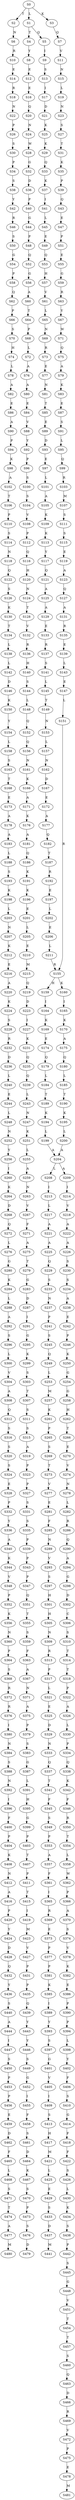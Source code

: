 strict digraph  {
	S0 -> S1 [ label = L ];
	S0 -> S2 [ label = T ];
	S0 -> S3 [ label = K ];
	S1 -> S4 [ label = T ];
	S1 -> S5 [ label = Q ];
	S2 -> S6 [ label = N ];
	S3 -> S7 [ label = Q ];
	S4 -> S8 [ label = Y ];
	S5 -> S9 [ label = I ];
	S6 -> S10 [ label = R ];
	S7 -> S11 [ label = V ];
	S8 -> S12 [ label = E ];
	S9 -> S13 [ label = S ];
	S10 -> S14 [ label = E ];
	S11 -> S15 [ label = N ];
	S12 -> S16 [ label = E ];
	S13 -> S17 [ label = I ];
	S14 -> S18 [ label = R ];
	S15 -> S19 [ label = L ];
	S16 -> S20 [ label = Q ];
	S17 -> S21 [ label = D ];
	S18 -> S22 [ label = N ];
	S19 -> S23 [ label = N ];
	S20 -> S24 [ label = N ];
	S21 -> S25 [ label = K ];
	S22 -> S26 [ label = P ];
	S23 -> S27 [ label = S ];
	S24 -> S28 [ label = W ];
	S25 -> S29 [ label = K ];
	S26 -> S30 [ label = S ];
	S27 -> S31 [ label = T ];
	S28 -> S32 [ label = G ];
	S29 -> S33 [ label = Q ];
	S30 -> S34 [ label = P ];
	S31 -> S35 [ label = K ];
	S32 -> S36 [ label = D ];
	S33 -> S37 [ label = K ];
	S34 -> S38 [ label = S ];
	S35 -> S39 [ label = P ];
	S36 -> S40 [ label = P ];
	S37 -> S41 [ label = I ];
	S38 -> S42 [ label = Y ];
	S39 -> S43 [ label = Q ];
	S40 -> S44 [ label = G ];
	S41 -> S45 [ label = L ];
	S42 -> S46 [ label = R ];
	S43 -> S47 [ label = E ];
	S44 -> S48 [ label = P ];
	S45 -> S49 [ label = E ];
	S46 -> S50 [ label = S ];
	S47 -> S51 [ label = P ];
	S48 -> S52 [ label = Q ];
	S49 -> S53 [ label = Q ];
	S50 -> S54 [ label = G ];
	S51 -> S55 [ label = E ];
	S52 -> S56 [ label = G ];
	S53 -> S57 [ label = H ];
	S54 -> S58 [ label = P ];
	S55 -> S59 [ label = G ];
	S56 -> S60 [ label = A ];
	S57 -> S61 [ label = V ];
	S58 -> S62 [ label = Q ];
	S59 -> S63 [ label = R ];
	S60 -> S64 [ label = T ];
	S61 -> S65 [ label = L ];
	S62 -> S66 [ label = P ];
	S63 -> S67 [ label = Y ];
	S64 -> S68 [ label = P ];
	S65 -> S69 [ label = N ];
	S66 -> S70 [ label = S ];
	S67 -> S71 [ label = W ];
	S68 -> S72 [ label = L ];
	S69 -> S73 [ label = R ];
	S70 -> S74 [ label = H ];
	S71 -> S75 [ label = Q ];
	S72 -> S76 [ label = A ];
	S73 -> S77 [ label = E ];
	S74 -> S78 [ label = L ];
	S75 -> S79 [ label = A ];
	S76 -> S80 [ label = A ];
	S77 -> S81 [ label = N ];
	S78 -> S82 [ label = A ];
	S79 -> S83 [ label = K ];
	S80 -> S84 [ label = E ];
	S81 -> S85 [ label = T ];
	S82 -> S86 [ label = E ];
	S83 -> S87 [ label = E ];
	S84 -> S88 [ label = V ];
	S85 -> S89 [ label = E ];
	S86 -> S90 [ label = A ];
	S87 -> S91 [ label = S ];
	S88 -> S92 [ label = Y ];
	S89 -> S93 [ label = D ];
	S90 -> S94 [ label = P ];
	S91 -> S95 [ label = L ];
	S92 -> S96 [ label = P ];
	S93 -> S97 [ label = E ];
	S94 -> S98 [ label = K ];
	S95 -> S99 [ label = Q ];
	S96 -> S100 [ label = S ];
	S97 -> S101 [ label = L ];
	S98 -> S102 [ label = A ];
	S99 -> S103 [ label = R ];
	S100 -> S104 [ label = S ];
	S101 -> S105 [ label = A ];
	S102 -> S106 [ label = T ];
	S103 -> S107 [ label = M ];
	S104 -> S108 [ label = V ];
	S105 -> S109 [ label = K ];
	S106 -> S110 [ label = P ];
	S107 -> S111 [ label = S ];
	S108 -> S112 [ label = P ];
	S109 -> S113 [ label = K ];
	S110 -> S114 [ label = S ];
	S111 -> S115 [ label = S ];
	S112 -> S116 [ label = Q ];
	S113 -> S117 [ label = Y ];
	S114 -> S118 [ label = N ];
	S115 -> S119 [ label = E ];
	S116 -> S120 [ label = H ];
	S117 -> S121 [ label = Q ];
	S118 -> S122 [ label = Q ];
	S119 -> S123 [ label = A ];
	S120 -> S124 [ label = N ];
	S121 -> S125 [ label = A ];
	S122 -> S126 [ label = S ];
	S123 -> S127 [ label = Q ];
	S124 -> S128 [ label = T ];
	S125 -> S129 [ label = A ];
	S126 -> S130 [ label = K ];
	S127 -> S131 [ label = A ];
	S128 -> S132 [ label = V ];
	S129 -> S133 [ label = E ];
	S130 -> S134 [ label = T ];
	S131 -> S135 [ label = R ];
	S132 -> S136 [ label = R ];
	S133 -> S137 [ label = R ];
	S134 -> S138 [ label = L ];
	S135 -> S139 [ label = E ];
	S136 -> S140 [ label = H ];
	S137 -> S141 [ label = S ];
	S138 -> S142 [ label = L ];
	S139 -> S143 [ label = L ];
	S140 -> S144 [ label = S ];
	S141 -> S145 [ label = L ];
	S142 -> S146 [ label = D ];
	S143 -> S147 [ label = E ];
	S144 -> S148 [ label = L ];
	S145 -> S149 [ label = T ];
	S146 -> S150 [ label = K ];
	S147 -> S151 [ label = L ];
	S148 -> S152 [ label = Q ];
	S149 -> S153 [ label = N ];
	S150 -> S154 [ label = Y ];
	S151 -> S155 [ label = R ];
	S152 -> S156 [ label = Q ];
	S153 -> S157 [ label = L ];
	S154 -> S158 [ label = L ];
	S155 -> S159 [ label = H ];
	S155 -> S160 [ label = K ];
	S156 -> S161 [ label = N ];
	S157 -> S162 [ label = N ];
	S158 -> S163 [ label = S ];
	S159 -> S164 [ label = I ];
	S160 -> S165 [ label = I ];
	S161 -> S166 [ label = K ];
	S162 -> S167 [ label = D ];
	S163 -> S168 [ label = T ];
	S164 -> S169 [ label = K ];
	S165 -> S170 [ label = K ];
	S166 -> S171 [ label = A ];
	S167 -> S172 [ label = E ];
	S168 -> S173 [ label = E ];
	S169 -> S174 [ label = E ];
	S170 -> S175 [ label = A ];
	S171 -> S176 [ label = K ];
	S172 -> S177 [ label = A ];
	S173 -> S178 [ label = A ];
	S174 -> S179 [ label = Q ];
	S175 -> S180 [ label = Q ];
	S176 -> S181 [ label = A ];
	S177 -> S182 [ label = Q ];
	S178 -> S183 [ label = A ];
	S179 -> S184 [ label = L ];
	S180 -> S185 [ label = L ];
	S181 -> S186 [ label = Q ];
	S182 -> S187 [ label = T ];
	S183 -> S188 [ label = L ];
	S184 -> S189 [ label = T ];
	S185 -> S190 [ label = T ];
	S186 -> S191 [ label = K ];
	S187 -> S192 [ label = R ];
	S188 -> S193 [ label = S ];
	S189 -> S194 [ label = K ];
	S190 -> S195 [ label = K ];
	S191 -> S196 [ label = K ];
	S192 -> S197 [ label = E ];
	S193 -> S198 [ label = K ];
	S194 -> S199 [ label = L ];
	S195 -> S200 [ label = L ];
	S196 -> S201 [ label = E ];
	S197 -> S202 [ label = L ];
	S198 -> S203 [ label = L ];
	S199 -> S204 [ label = A ];
	S200 -> S204 [ label = A ];
	S201 -> S205 [ label = L ];
	S202 -> S206 [ label = E ];
	S203 -> S207 [ label = N ];
	S204 -> S208 [ label = L ];
	S204 -> S209 [ label = A ];
	S205 -> S210 [ label = E ];
	S206 -> S211 [ label = L ];
	S207 -> S212 [ label = K ];
	S208 -> S213 [ label = I ];
	S209 -> S214 [ label = I ];
	S210 -> S215 [ label = M ];
	S211 -> S155 [ label = R ];
	S212 -> S216 [ label = E ];
	S213 -> S217 [ label = L ];
	S214 -> S218 [ label = V ];
	S215 -> S219 [ label = Q ];
	S216 -> S220 [ label = A ];
	S217 -> S221 [ label = A ];
	S218 -> S222 [ label = A ];
	S219 -> S223 [ label = D ];
	S220 -> S224 [ label = K ];
	S221 -> S225 [ label = A ];
	S222 -> S226 [ label = A ];
	S223 -> S227 [ label = I ];
	S224 -> S228 [ label = S ];
	S225 -> S229 [ label = Q ];
	S226 -> S230 [ label = S ];
	S227 -> S231 [ label = K ];
	S228 -> S232 [ label = R ];
	S229 -> S233 [ label = S ];
	S230 -> S234 [ label = S ];
	S231 -> S235 [ label = Q ];
	S232 -> S236 [ label = D ];
	S233 -> S237 [ label = N ];
	S234 -> S238 [ label = A ];
	S235 -> S239 [ label = Q ];
	S236 -> S240 [ label = L ];
	S237 -> S241 [ label = P ];
	S238 -> S242 [ label = E ];
	S239 -> S243 [ label = L ];
	S240 -> S244 [ label = E ];
	S241 -> S245 [ label = S ];
	S242 -> S246 [ label = P ];
	S243 -> S247 [ label = N ];
	S244 -> S248 [ label = L ];
	S245 -> S249 [ label = Q ];
	S246 -> S250 [ label = K ];
	S247 -> S251 [ label = K ];
	S248 -> S252 [ label = N ];
	S249 -> S253 [ label = L ];
	S250 -> S254 [ label = G ];
	S251 -> S255 [ label = L ];
	S252 -> S256 [ label = Y ];
	S253 -> S257 [ label = M ];
	S254 -> S258 [ label = G ];
	S255 -> S259 [ label = A ];
	S256 -> S260 [ label = I ];
	S257 -> S261 [ label = K ];
	S258 -> S262 [ label = H ];
	S259 -> S263 [ label = N ];
	S260 -> S264 [ label = K ];
	S261 -> S265 [ label = P ];
	S262 -> S266 [ label = T ];
	S263 -> S267 [ label = V ];
	S264 -> S268 [ label = D ];
	S265 -> S269 [ label = S ];
	S266 -> S270 [ label = E ];
	S267 -> S271 [ label = F ];
	S268 -> S272 [ label = Q ];
	S269 -> S273 [ label = T ];
	S270 -> S274 [ label = V ];
	S271 -> S275 [ label = A ];
	S272 -> S276 [ label = L ];
	S273 -> S277 [ label = V ];
	S274 -> S278 [ label = N ];
	S275 -> S279 [ label = T ];
	S276 -> S280 [ label = G ];
	S277 -> S281 [ label = E ];
	S278 -> S282 [ label = L ];
	S279 -> S283 [ label = G ];
	S280 -> S284 [ label = K ];
	S281 -> S285 [ label = F ];
	S282 -> S286 [ label = R ];
	S283 -> S287 [ label = D ];
	S284 -> S288 [ label = L ];
	S285 -> S289 [ label = N ];
	S286 -> S290 [ label = Q ];
	S287 -> S291 [ label = I ];
	S288 -> S292 [ label = A ];
	S289 -> S293 [ label = V ];
	S290 -> S294 [ label = A ];
	S291 -> S295 [ label = G ];
	S292 -> S296 [ label = S ];
	S293 -> S297 [ label = S ];
	S294 -> S298 [ label = G ];
	S295 -> S299 [ label = K ];
	S296 -> S300 [ label = L ];
	S297 -> S301 [ label = H ];
	S298 -> S302 [ label = D ];
	S299 -> S303 [ label = S ];
	S300 -> S304 [ label = V ];
	S301 -> S305 [ label = H ];
	S302 -> S306 [ label = C ];
	S303 -> S307 [ label = T ];
	S304 -> S308 [ label = A ];
	S305 -> S309 [ label = N ];
	S306 -> S310 [ label = S ];
	S307 -> S311 [ label = S ];
	S308 -> S312 [ label = Q ];
	S309 -> S313 [ label = R ];
	S310 -> S314 [ label = T ];
	S311 -> S315 [ label = S ];
	S312 -> S316 [ label = S ];
	S313 -> S317 [ label = P ];
	S314 -> S318 [ label = T ];
	S315 -> S319 [ label = A ];
	S316 -> S320 [ label = S ];
	S317 -> S321 [ label = L ];
	S318 -> S322 [ label = P ];
	S319 -> S323 [ label = P ];
	S320 -> S324 [ label = S ];
	S321 -> S325 [ label = E ];
	S322 -> S326 [ label = A ];
	S323 -> S327 [ label = P ];
	S324 -> S328 [ label = E ];
	S325 -> S329 [ label = D ];
	S326 -> S330 [ label = L ];
	S327 -> S331 [ label = S ];
	S328 -> S332 [ label = P ];
	S329 -> S333 [ label = N ];
	S330 -> S334 [ label = P ];
	S331 -> S335 [ label = S ];
	S332 -> S336 [ label = Y ];
	S333 -> S337 [ label = Q ];
	S334 -> S338 [ label = Q ];
	S335 -> S339 [ label = P ];
	S336 -> S340 [ label = A ];
	S337 -> S341 [ label = T ];
	S338 -> S342 [ label = K ];
	S339 -> S343 [ label = P ];
	S340 -> S344 [ label = K ];
	S341 -> S345 [ label = F ];
	S342 -> S346 [ label = F ];
	S343 -> S347 [ label = P ];
	S344 -> S348 [ label = V ];
	S345 -> S349 [ label = S ];
	S346 -> S350 [ label = R ];
	S347 -> S351 [ label = Q ];
	S348 -> S352 [ label = P ];
	S349 -> S353 [ label = P ];
	S350 -> S354 [ label = T ];
	S351 -> S355 [ label = T ];
	S352 -> S356 [ label = K ];
	S353 -> S357 [ label = A ];
	S354 -> S358 [ label = L ];
	S355 -> S359 [ label = S ];
	S356 -> S360 [ label = N ];
	S357 -> S361 [ label = F ];
	S358 -> S362 [ label = W ];
	S359 -> S363 [ label = F ];
	S360 -> S364 [ label = P ];
	S361 -> S365 [ label = I ];
	S362 -> S366 [ label = P ];
	S363 -> S367 [ label = A ];
	S364 -> S368 [ label = S ];
	S365 -> S369 [ label = R ];
	S366 -> S370 [ label = A ];
	S367 -> S371 [ label = N ];
	S368 -> S372 [ label = R ];
	S369 -> S373 [ label = E ];
	S370 -> S374 [ label = S ];
	S371 -> S375 [ label = A ];
	S372 -> S376 [ label = R ];
	S373 -> S377 [ label = P ];
	S374 -> S378 [ label = V ];
	S375 -> S379 [ label = P ];
	S376 -> S380 [ label = I ];
	S377 -> S381 [ label = P ];
	S378 -> S382 [ label = K ];
	S379 -> S383 [ label = S ];
	S380 -> S384 [ label = N ];
	S381 -> S385 [ label = K ];
	S382 -> S386 [ label = E ];
	S383 -> S387 [ label = G ];
	S384 -> S388 [ label = S ];
	S385 -> S389 [ label = I ];
	S386 -> S390 [ label = P ];
	S387 -> S391 [ label = L ];
	S388 -> S392 [ label = N ];
	S389 -> S393 [ label = Y ];
	S390 -> S394 [ label = P ];
	S391 -> S395 [ label = H ];
	S392 -> S396 [ label = I ];
	S393 -> S397 [ label = S ];
	S394 -> S398 [ label = L ];
	S395 -> S399 [ label = G ];
	S396 -> S400 [ label = F ];
	S397 -> S401 [ label = G ];
	S398 -> S402 [ label = Y ];
	S399 -> S403 [ label = P ];
	S400 -> S404 [ label = P ];
	S401 -> S405 [ label = V ];
	S402 -> S406 [ label = F ];
	S403 -> S407 [ label = T ];
	S404 -> S408 [ label = K ];
	S405 -> S409 [ label = I ];
	S406 -> S410 [ label = S ];
	S407 -> S411 [ label = P ];
	S408 -> S412 [ label = N ];
	S409 -> S413 [ label = S ];
	S410 -> S414 [ label = G ];
	S411 -> S415 [ label = T ];
	S412 -> S416 [ label = A ];
	S413 -> S417 [ label = H ];
	S414 -> S418 [ label = F ];
	S415 -> S419 [ label = I ];
	S416 -> S420 [ label = P ];
	S417 -> S421 [ label = M ];
	S418 -> S422 [ label = F ];
	S419 -> S423 [ label = M ];
	S420 -> S424 [ label = Y ];
	S421 -> S425 [ label = L ];
	S422 -> S426 [ label = S ];
	S423 -> S427 [ label = V ];
	S424 -> S428 [ label = D ];
	S425 -> S429 [ label = E ];
	S426 -> S430 [ label = L ];
	S427 -> S431 [ label = P ];
	S428 -> S432 [ label = Q ];
	S429 -> S433 [ label = S ];
	S430 -> S434 [ label = K ];
	S431 -> S435 [ label = P ];
	S432 -> S436 [ label = Y ];
	S433 -> S437 [ label = D ];
	S434 -> S438 [ label = S ];
	S435 -> S439 [ label = Q ];
	S436 -> S440 [ label = S ];
	S437 -> S441 [ label = M ];
	S438 -> S442 [ label = P ];
	S439 -> S443 [ label = Y ];
	S440 -> S444 [ label = A ];
	S442 -> S445 [ label = S ];
	S443 -> S446 [ label = Y ];
	S444 -> S447 [ label = I ];
	S445 -> S448 [ label = G ];
	S446 -> S449 [ label = S ];
	S447 -> S450 [ label = S ];
	S448 -> S451 [ label = V ];
	S449 -> S452 [ label = G ];
	S450 -> S453 [ label = P ];
	S451 -> S454 [ label = T ];
	S452 -> S455 [ label = I ];
	S453 -> S456 [ label = P ];
	S454 -> S457 [ label = T ];
	S455 -> S458 [ label = F ];
	S456 -> S459 [ label = E ];
	S457 -> S460 [ label = S ];
	S458 -> S461 [ label = S ];
	S459 -> S462 [ label = D ];
	S460 -> S463 [ label = Q ];
	S461 -> S464 [ label = D ];
	S462 -> S465 [ label = F ];
	S463 -> S466 [ label = D ];
	S464 -> S467 [ label = K ];
	S465 -> S468 [ label = L ];
	S466 -> S469 [ label = R ];
	S467 -> S470 [ label = S ];
	S468 -> S471 [ label = S ];
	S469 -> S472 [ label = V ];
	S470 -> S473 [ label = P ];
	S471 -> S474 [ label = T ];
	S472 -> S475 [ label = P ];
	S473 -> S476 [ label = S ];
	S474 -> S477 [ label = A ];
	S475 -> S478 [ label = E ];
	S476 -> S479 [ label = D ];
	S477 -> S480 [ label = M ];
	S478 -> S481 [ label = M ];
}
